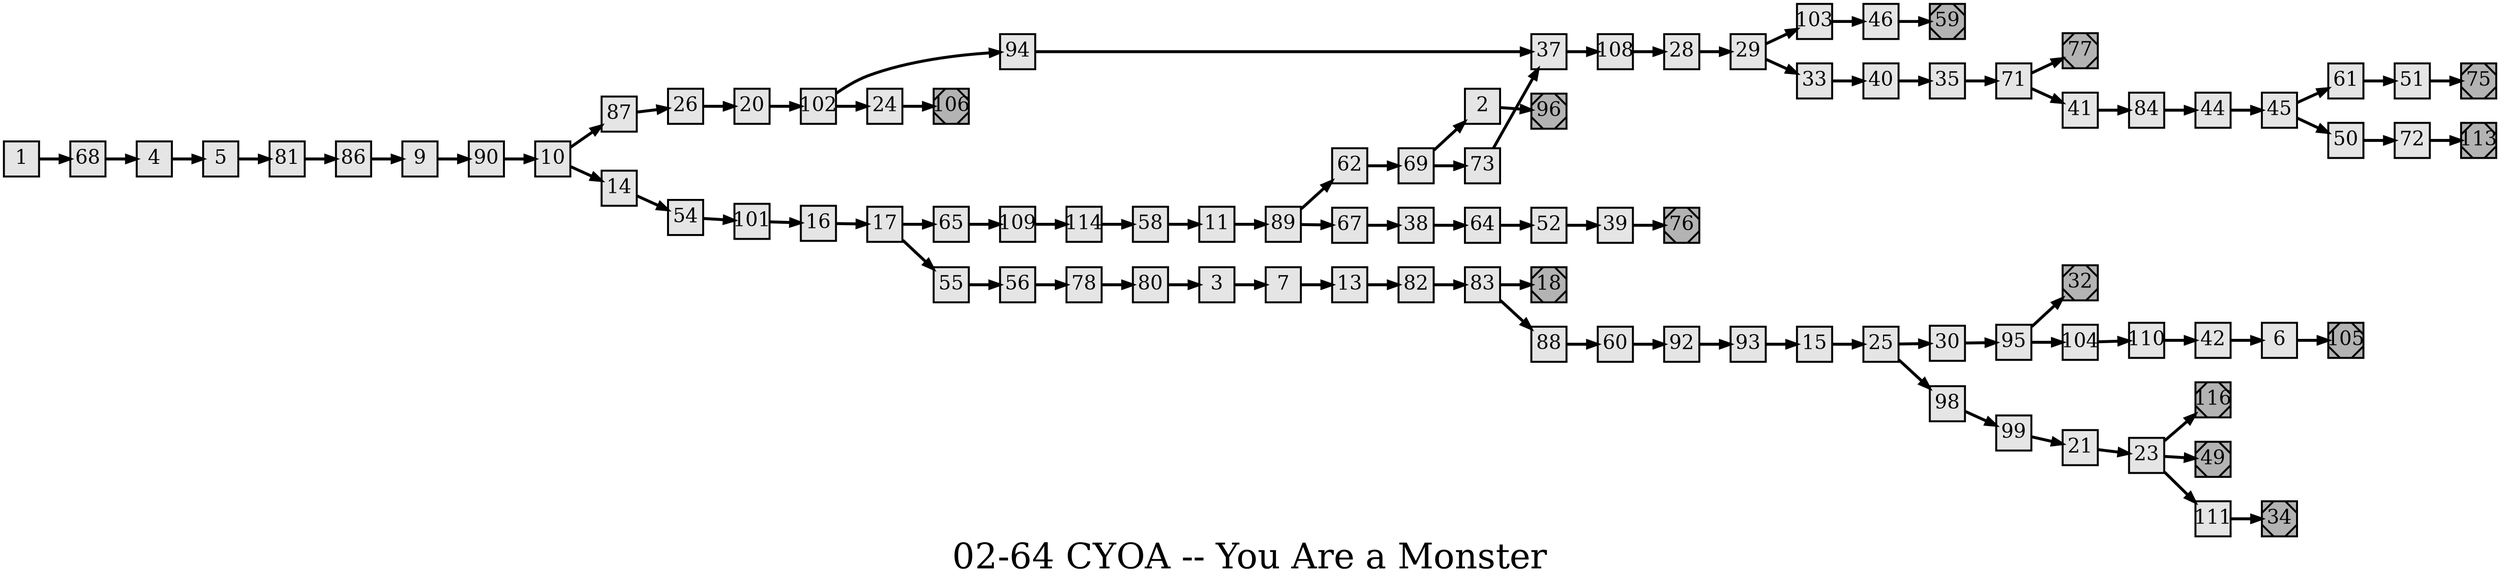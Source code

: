 digraph g{
  graph [ label="02-64 CYOA -- You Are a Monster" rankdir=LR, ordering=out, fontsize=36, nodesep="0.35", ranksep="0.45"];
  node  [shape=rect, penwidth=2, fontsize=20, style=filled, fillcolor=grey90, margin="0,0", labelfloat=true, regular=true, fixedsize=true];
  edge  [labelfloat=true, penwidth=3, fontsize=12];
  // ---;
  // group  : Katz;
  // id     : 02-64;
  // gbid   : 434;
  // series : CYOA;
  // title  : You Are a Monster;
  // author : Edward Packard;
  // credit:;
  // - name : Cindy Lam;
  // role : encoder;
  // date : 2018-05-25;
  // render:;
  // - name   : small;
  // styles : gvStyles.txt;
  // engine : dot;
  // comment: >;
  
  // ---;
  
  // From | To;
  1 -> 68;
  2 -> 96;
  3 -> 7;
  4 -> 5;
  5 -> 81;
  6 -> 105;
  7 -> 13;
  9 -> 90;
  10 -> 87;
  10 -> 14;
  11 -> 89;
  13 -> 82;
  14 -> 54;
  15 -> 25;
  16 -> 17;
  17 -> 65;
  17 -> 55;
  18	[ xlabel="E", shape=Msquare, fontsize=20, fillcolor=grey70, xlabel="" ];
  20 -> 102;
  21 -> 23;
  23 -> 116;
  23 -> 49;
  23 -> 111;
  24 -> 106;
  25 -> 30;
  25 -> 98;
  26 -> 20;
  28 -> 29;
  29 -> 103;
  29 -> 33;
  30 -> 95;
  32	[ xlabel="E", shape=Msquare, fontsize=20, fillcolor=grey70, xlabel="" ];
  33 -> 40;
  34	[ xlabel="E", shape=Msquare, fontsize=20, fillcolor=grey70, xlabel="" ];
  35 -> 71;
  37 -> 108;
  38 -> 64;
  39 -> 76;
  40 -> 35;
  41 -> 84;
  42 -> 6;
  44 -> 45;
  45 -> 61;
  45 -> 50;
  46 -> 59;
  49	[ xlabel="E", shape=Msquare, fontsize=20, fillcolor=grey70, xlabel="" ];
  50 -> 72;
  51 -> 75;
  52 -> 39;
  54 -> 101;
  55 -> 56;
  56 -> 78;
  58 -> 11;
  59	[ xlabel="E", shape=Msquare, fontsize=20, fillcolor=grey70, xlabel="" ];
  60 -> 92;
  61 -> 51;
  62 -> 69;
  64 -> 52;
  65 -> 109;
  67 -> 38;
  68 -> 4;
  69 -> 2;
  69 -> 73;
  71 -> 77;
  71 -> 41;
  72 -> 113;
  73 -> 37;
  75	[ xlabel="E", shape=Msquare, fontsize=20, fillcolor=grey70, xlabel="" ];
  76	[ xlabel="E", shape=Msquare, fontsize=20, fillcolor=grey70, xlabel="" ];
  77	[ xlabel="E", shape=Msquare, fontsize=20, fillcolor=grey70, xlabel="" ];
  78 -> 80;
  80 -> 3;
  81 -> 86;
  82 -> 83;
  83 -> 18;
  83 -> 88;
  84 -> 44;
  86 -> 9;
  87 -> 26;
  88 -> 60;
  89 -> 62;
  89 -> 67;
  90 -> 10;
  92 -> 93;
  93 -> 15;
  94 -> 37;
  95 -> 32;
  95 -> 104;
  96	[ xlabel="E", shape=Msquare, fontsize=20, fillcolor=grey70, xlabel="" ];
  98 -> 99;
  99 -> 21;
  101 -> 16;
  102 -> 94;
  102 -> 24;
  103 -> 46;
  104 -> 110;
  105	[ xlabel="E", shape=Msquare, fontsize=20, fillcolor=grey70, xlabel="" ];
  106	[ xlabel="E", shape=Msquare, fontsize=20, fillcolor=grey70, xlabel="" ];
  108 -> 28;
  109 -> 114;
  110 -> 42;
  111 -> 34;
  113	[ xlabel="E", shape=Msquare, fontsize=20, fillcolor=grey70, xlabel="" ];
  114 -> 58;
  116	[ xlabel="E", shape=Msquare, fontsize=20, fillcolor=grey70, xlabel="" ];

  // Illustrations;
  
  1	[ xlabel="ILL", image="illustration-full.png", xlabel="" ];
  9	[ xlabel="ILL", image="illustration-full.png", xlabel="" ];
  13	[ xlabel="ILL", image="illustration-full.png", xlabel="" ];
  18	[ xlabel="ILL", image="illustration-full.png", xlabel="" ];
  26	[ xlabel="ILL", image="illustration-full.png", xlabel="" ];
  26	[ xlabel="ILL", image="illustration-full.png", xlabel="" ];
  30	[ xlabel="ILL", image="illustration-full.png", xlabel="" ];
  37	[ xlabel="ILL", image="illustration-full.png", xlabel="" ];
  42	[ xlabel="ILL", image="illustration-full.png", xlabel="" ];
  46	[ xlabel="ILL", image="illustration-full.png", xlabel="" ];
  49	[ xlabel="ILL", image="illustration-full.png", xlabel="" ];
  52	[ xlabel="ILL", image="illustration-full.png", xlabel="" ];
  56	[ xlabel="ILL", image="illustration-full.png", xlabel="" ];
  62	[ xlabel="ILL", image="illustration-full.png", xlabel="" ];
  67	[ xlabel="ILL", image="illustration-full.png", xlabel="" ];
  71	[ xlabel="ILL", image="illustration-full.png", xlabel="" ];
  75	[ xlabel="ILL", image="illustration-full.png", xlabel="" ];
  78	[ xlabel="ILL", image="illustration-full.png", xlabel="" ];
  84	[ xlabel="ILL", image="illustration-full.png", xlabel="" ];
  90	[ xlabel="ILL", image="illustration-full.png", xlabel="" ];
  96	[ xlabel="ILL", image="illustration-full.png", xlabel="" ];
  101	[ xlabel="ILL", image="illustration-full.png", xlabel="" ];
  106	[ xlabel="ILL", image="illustration-full.png", xlabel="" ];
  113	[ xlabel="ILL", image="illustration-full.png", xlabel="" ];
  114	[ xlabel="ILL", image="illustration-full.png", xlabel="" ];
}

